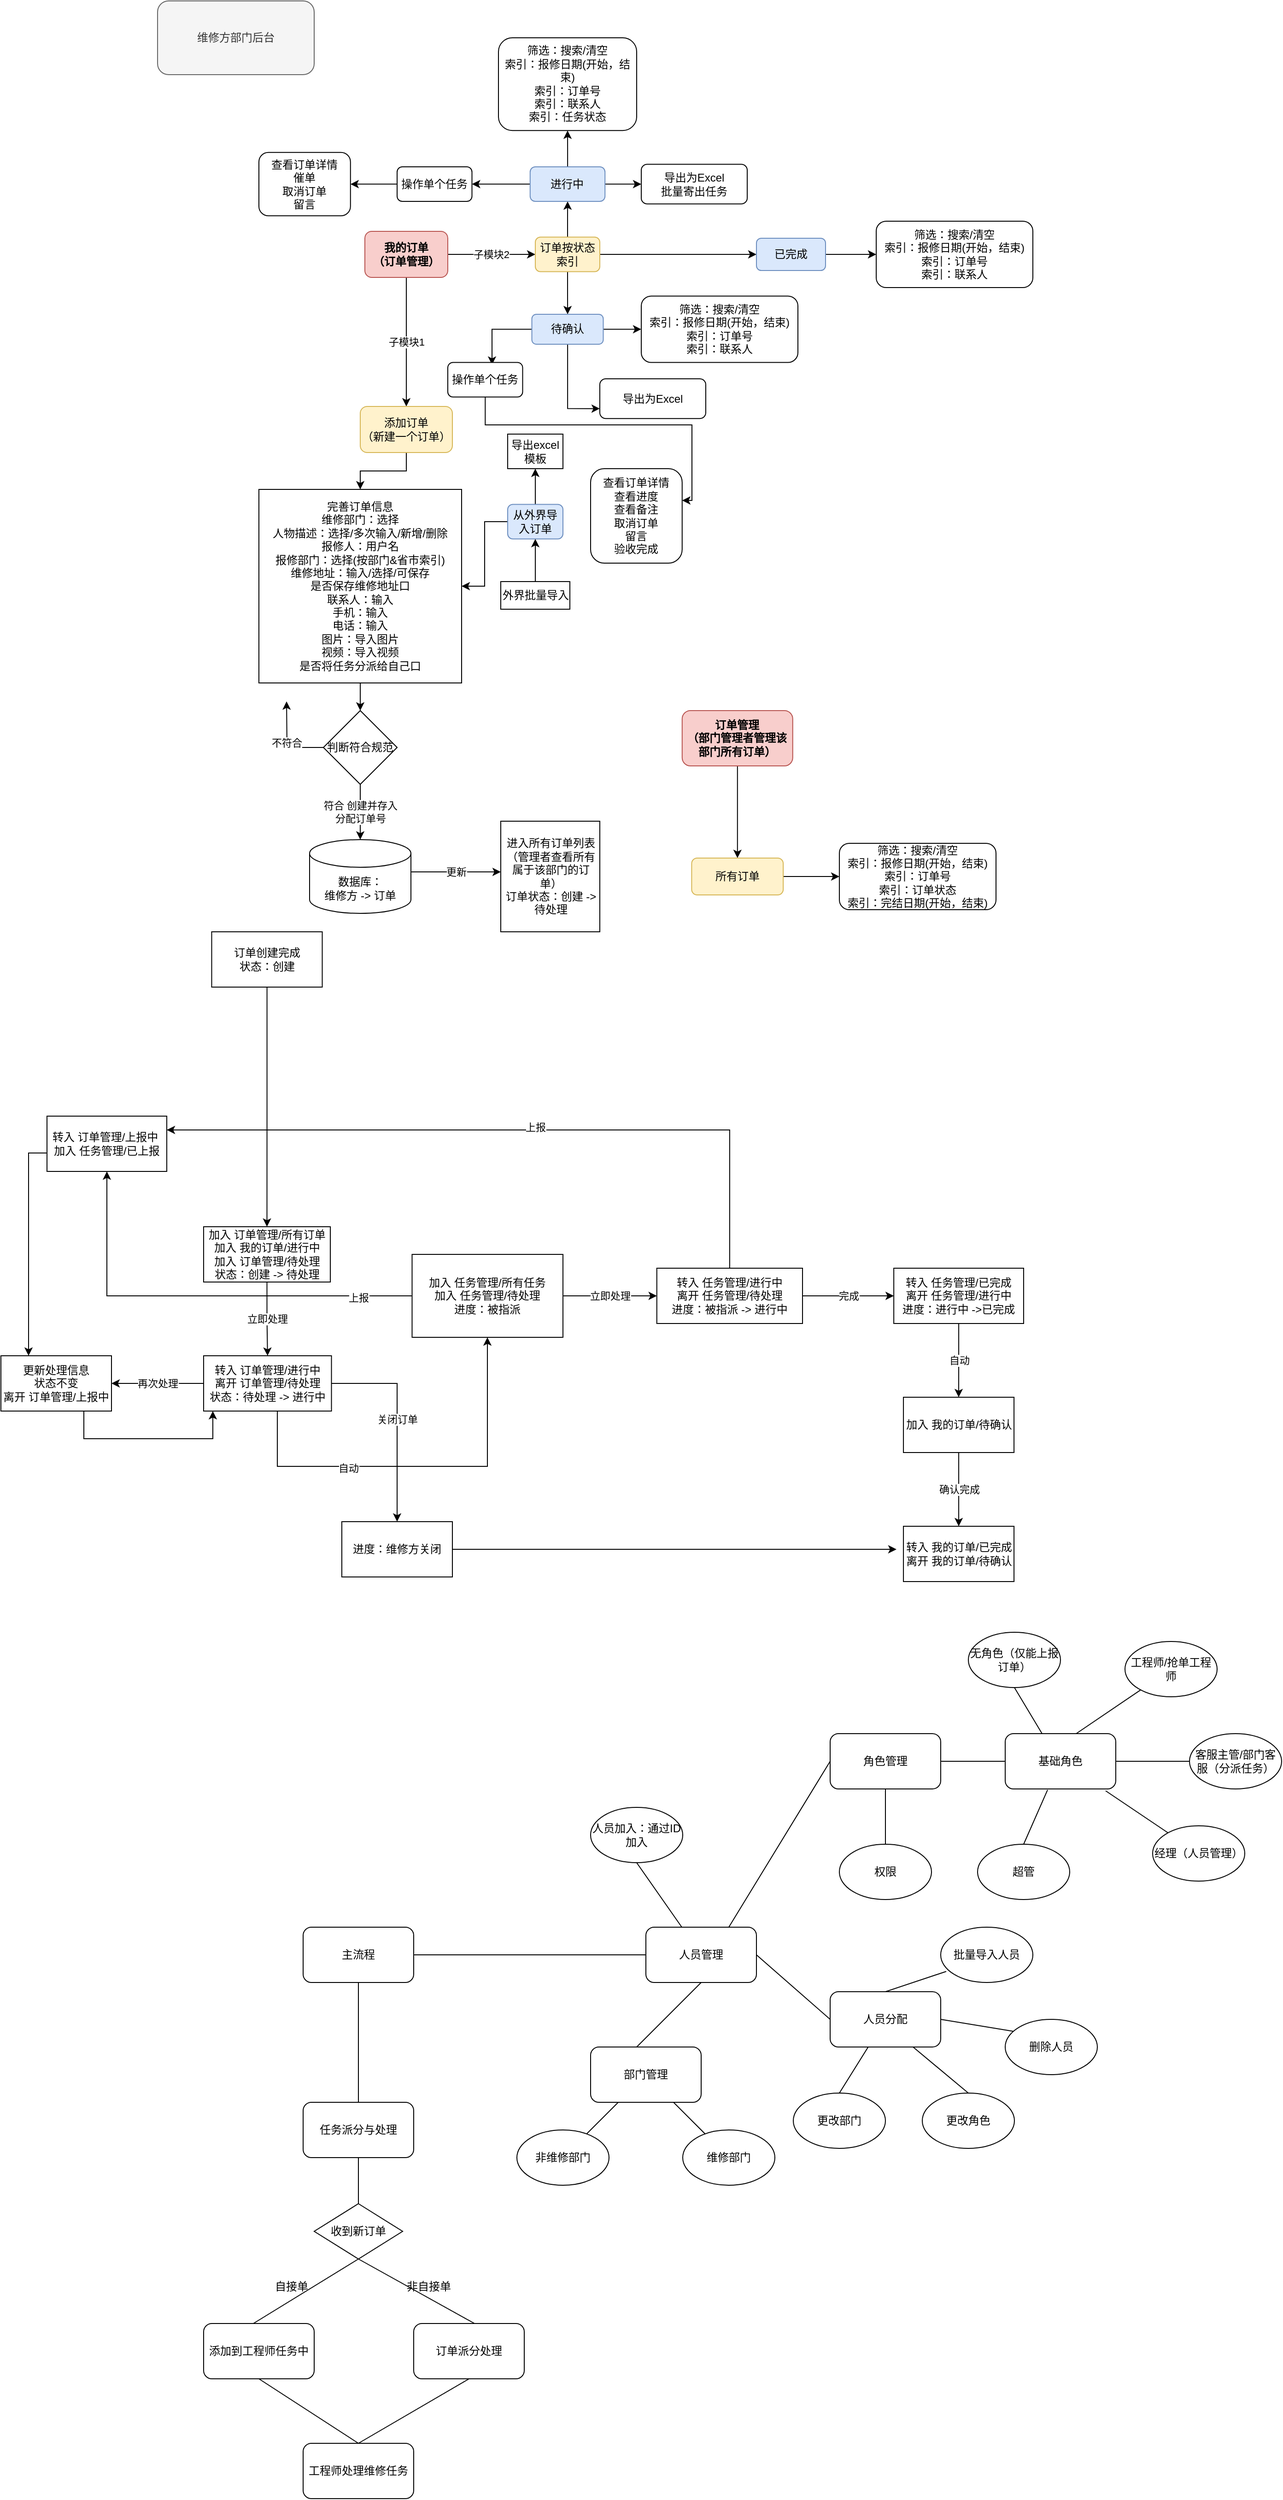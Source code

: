<mxfile version="16.6.6" type="github">
  <diagram id="54ObcX62j0Vojws78k3j" name="第 1 页">
    <mxGraphModel dx="1662" dy="5439" grid="1" gridSize="10" guides="1" tooltips="1" connect="1" arrows="1" fold="1" page="1" pageScale="1" pageWidth="3300" pageHeight="4681" math="0" shadow="0">
      <root>
        <mxCell id="0" />
        <mxCell id="1" parent="0" />
        <mxCell id="uYWSh7QsJIrCf8qAet62-1" value="子模块1" style="edgeStyle=orthogonalEdgeStyle;rounded=0;orthogonalLoop=1;jettySize=auto;html=1;" edge="1" parent="1" source="uYWSh7QsJIrCf8qAet62-3" target="uYWSh7QsJIrCf8qAet62-5">
          <mxGeometry relative="1" as="geometry" />
        </mxCell>
        <mxCell id="uYWSh7QsJIrCf8qAet62-2" value="子模块2" style="edgeStyle=orthogonalEdgeStyle;rounded=0;orthogonalLoop=1;jettySize=auto;html=1;" edge="1" parent="1" source="uYWSh7QsJIrCf8qAet62-3" target="uYWSh7QsJIrCf8qAet62-26">
          <mxGeometry relative="1" as="geometry" />
        </mxCell>
        <mxCell id="uYWSh7QsJIrCf8qAet62-3" value="&lt;b&gt;我的订单&lt;br&gt;（订单管理）&lt;/b&gt;" style="rounded=1;whiteSpace=wrap;html=1;fillColor=#f8cecc;strokeColor=#b85450;" vertex="1" parent="1">
          <mxGeometry x="925" y="80" width="90" height="50" as="geometry" />
        </mxCell>
        <mxCell id="uYWSh7QsJIrCf8qAet62-4" value="" style="edgeStyle=orthogonalEdgeStyle;rounded=0;orthogonalLoop=1;jettySize=auto;html=1;" edge="1" parent="1" source="uYWSh7QsJIrCf8qAet62-5" target="uYWSh7QsJIrCf8qAet62-7">
          <mxGeometry relative="1" as="geometry" />
        </mxCell>
        <mxCell id="uYWSh7QsJIrCf8qAet62-5" value="添加订单&lt;br&gt;（新建一个订单）" style="rounded=1;whiteSpace=wrap;html=1;fillColor=#fff2cc;strokeColor=#d6b656;" vertex="1" parent="1">
          <mxGeometry x="920" y="270" width="100" height="50" as="geometry" />
        </mxCell>
        <mxCell id="uYWSh7QsJIrCf8qAet62-6" value="" style="edgeStyle=orthogonalEdgeStyle;rounded=0;orthogonalLoop=1;jettySize=auto;html=1;" edge="1" parent="1" source="uYWSh7QsJIrCf8qAet62-7" target="uYWSh7QsJIrCf8qAet62-18">
          <mxGeometry relative="1" as="geometry" />
        </mxCell>
        <mxCell id="uYWSh7QsJIrCf8qAet62-7" value="完善订单信息&lt;br&gt;维修部门：选择&lt;br&gt;人物描述：选择/多次输入/新增/删除&lt;br&gt;报修人：用户名&lt;br&gt;报修部门：选择(按部门&amp;amp;省市索引)&lt;br&gt;维修地址：输入/选择/可保存&lt;br&gt;是否保存维修地址口&lt;br&gt;联系人：输入&lt;br&gt;手机：输入&lt;br&gt;电话：输入&lt;br&gt;图片：导入图片&lt;br&gt;视频：导入视频&lt;br&gt;是否将任务分派给自己口&lt;br&gt;" style="whiteSpace=wrap;html=1;rounded=0;" vertex="1" parent="1">
          <mxGeometry x="810" y="360" width="220" height="210" as="geometry" />
        </mxCell>
        <mxCell id="uYWSh7QsJIrCf8qAet62-8" style="edgeStyle=orthogonalEdgeStyle;rounded=0;orthogonalLoop=1;jettySize=auto;html=1;exitX=0;exitY=0.5;exitDx=0;exitDy=0;entryX=1;entryY=0.5;entryDx=0;entryDy=0;" edge="1" parent="1" source="uYWSh7QsJIrCf8qAet62-10" target="uYWSh7QsJIrCf8qAet62-7">
          <mxGeometry relative="1" as="geometry">
            <mxPoint x="1060" y="383" as="targetPoint" />
          </mxGeometry>
        </mxCell>
        <mxCell id="uYWSh7QsJIrCf8qAet62-9" value="" style="edgeStyle=orthogonalEdgeStyle;rounded=0;orthogonalLoop=1;jettySize=auto;html=1;" edge="1" parent="1" source="uYWSh7QsJIrCf8qAet62-10" target="uYWSh7QsJIrCf8qAet62-11">
          <mxGeometry relative="1" as="geometry" />
        </mxCell>
        <mxCell id="uYWSh7QsJIrCf8qAet62-10" value="从外界导入订单" style="rounded=1;whiteSpace=wrap;html=1;fillColor=#dae8fc;strokeColor=#6c8ebf;" vertex="1" parent="1">
          <mxGeometry x="1080" y="376.25" width="60" height="37.5" as="geometry" />
        </mxCell>
        <mxCell id="uYWSh7QsJIrCf8qAet62-11" value="导出excel模板" style="whiteSpace=wrap;html=1;rounded=0;" vertex="1" parent="1">
          <mxGeometry x="1080" y="300" width="60" height="37.5" as="geometry" />
        </mxCell>
        <mxCell id="uYWSh7QsJIrCf8qAet62-12" style="edgeStyle=orthogonalEdgeStyle;rounded=0;orthogonalLoop=1;jettySize=auto;html=1;entryX=0.5;entryY=1;entryDx=0;entryDy=0;" edge="1" parent="1" source="uYWSh7QsJIrCf8qAet62-13" target="uYWSh7QsJIrCf8qAet62-10">
          <mxGeometry relative="1" as="geometry" />
        </mxCell>
        <mxCell id="uYWSh7QsJIrCf8qAet62-13" value="外界批量导入" style="rounded=0;whiteSpace=wrap;html=1;" vertex="1" parent="1">
          <mxGeometry x="1072.5" y="460" width="75" height="30" as="geometry" />
        </mxCell>
        <mxCell id="uYWSh7QsJIrCf8qAet62-14" value="更新" style="edgeStyle=orthogonalEdgeStyle;rounded=0;orthogonalLoop=1;jettySize=auto;html=1;" edge="1" parent="1" source="uYWSh7QsJIrCf8qAet62-15" target="uYWSh7QsJIrCf8qAet62-20">
          <mxGeometry relative="1" as="geometry">
            <Array as="points">
              <mxPoint x="1000" y="775" />
              <mxPoint x="1000" y="775" />
            </Array>
          </mxGeometry>
        </mxCell>
        <mxCell id="uYWSh7QsJIrCf8qAet62-15" value="数据库：&lt;br&gt;维修方 -&amp;gt; 订单&lt;br&gt;" style="shape=cylinder3;whiteSpace=wrap;html=1;boundedLbl=1;backgroundOutline=1;size=15;rounded=0;" vertex="1" parent="1">
          <mxGeometry x="865" y="740" width="110" height="80" as="geometry" />
        </mxCell>
        <mxCell id="uYWSh7QsJIrCf8qAet62-16" value="不符合" style="edgeStyle=orthogonalEdgeStyle;rounded=0;orthogonalLoop=1;jettySize=auto;html=1;" edge="1" parent="1" source="uYWSh7QsJIrCf8qAet62-18">
          <mxGeometry relative="1" as="geometry">
            <mxPoint x="840" y="590" as="targetPoint" />
          </mxGeometry>
        </mxCell>
        <mxCell id="uYWSh7QsJIrCf8qAet62-17" value="符合 创建并存入&lt;br&gt;分配订单号" style="edgeStyle=orthogonalEdgeStyle;rounded=0;orthogonalLoop=1;jettySize=auto;html=1;" edge="1" parent="1" source="uYWSh7QsJIrCf8qAet62-18" target="uYWSh7QsJIrCf8qAet62-15">
          <mxGeometry relative="1" as="geometry" />
        </mxCell>
        <mxCell id="uYWSh7QsJIrCf8qAet62-18" value="判断符合规范" style="rhombus;whiteSpace=wrap;html=1;rounded=0;" vertex="1" parent="1">
          <mxGeometry x="880" y="600" width="80" height="80" as="geometry" />
        </mxCell>
        <mxCell id="uYWSh7QsJIrCf8qAet62-19" value="维修方部门后台" style="rounded=1;whiteSpace=wrap;html=1;fillColor=#f5f5f5;fontColor=#333333;strokeColor=#666666;" vertex="1" parent="1">
          <mxGeometry x="700" y="-170" width="170" height="80" as="geometry" />
        </mxCell>
        <mxCell id="uYWSh7QsJIrCf8qAet62-20" value="进入所有订单列表&lt;br&gt;（管理者查看所有属于该部门的订单）&lt;br&gt;订单状态：创建 -&amp;gt; 待处理" style="rounded=0;whiteSpace=wrap;html=1;" vertex="1" parent="1">
          <mxGeometry x="1072.5" y="720" width="107.5" height="120" as="geometry" />
        </mxCell>
        <mxCell id="uYWSh7QsJIrCf8qAet62-21" value="" style="edgeStyle=orthogonalEdgeStyle;rounded=0;orthogonalLoop=1;jettySize=auto;html=1;" edge="1" parent="1" source="uYWSh7QsJIrCf8qAet62-22" target="uYWSh7QsJIrCf8qAet62-50">
          <mxGeometry relative="1" as="geometry" />
        </mxCell>
        <mxCell id="uYWSh7QsJIrCf8qAet62-22" value="&lt;b&gt;订单管理&lt;br&gt;（部门管理者管理该部门所有订单）&lt;/b&gt;" style="rounded=1;whiteSpace=wrap;html=1;fillColor=#f8cecc;strokeColor=#b85450;" vertex="1" parent="1">
          <mxGeometry x="1269.38" y="600" width="120" height="60" as="geometry" />
        </mxCell>
        <mxCell id="uYWSh7QsJIrCf8qAet62-23" value="" style="edgeStyle=orthogonalEdgeStyle;rounded=0;orthogonalLoop=1;jettySize=auto;html=1;" edge="1" parent="1" source="uYWSh7QsJIrCf8qAet62-26" target="uYWSh7QsJIrCf8qAet62-28">
          <mxGeometry relative="1" as="geometry" />
        </mxCell>
        <mxCell id="uYWSh7QsJIrCf8qAet62-24" value="" style="edgeStyle=orthogonalEdgeStyle;rounded=0;orthogonalLoop=1;jettySize=auto;html=1;" edge="1" parent="1" source="uYWSh7QsJIrCf8qAet62-26" target="uYWSh7QsJIrCf8qAet62-32">
          <mxGeometry relative="1" as="geometry" />
        </mxCell>
        <mxCell id="uYWSh7QsJIrCf8qAet62-25" value="" style="edgeStyle=orthogonalEdgeStyle;rounded=0;orthogonalLoop=1;jettySize=auto;html=1;" edge="1" parent="1" source="uYWSh7QsJIrCf8qAet62-26" target="uYWSh7QsJIrCf8qAet62-36">
          <mxGeometry relative="1" as="geometry" />
        </mxCell>
        <mxCell id="uYWSh7QsJIrCf8qAet62-26" value="订单按状态&lt;br&gt;索引" style="whiteSpace=wrap;html=1;rounded=1;fillColor=#fff2cc;strokeColor=#d6b656;" vertex="1" parent="1">
          <mxGeometry x="1110" y="86.25" width="70" height="37.5" as="geometry" />
        </mxCell>
        <mxCell id="uYWSh7QsJIrCf8qAet62-27" value="" style="edgeStyle=orthogonalEdgeStyle;rounded=0;orthogonalLoop=1;jettySize=auto;html=1;" edge="1" parent="1" source="uYWSh7QsJIrCf8qAet62-28" target="uYWSh7QsJIrCf8qAet62-47">
          <mxGeometry relative="1" as="geometry" />
        </mxCell>
        <mxCell id="uYWSh7QsJIrCf8qAet62-28" value="已完成" style="whiteSpace=wrap;html=1;rounded=1;fillColor=#dae8fc;strokeColor=#6c8ebf;" vertex="1" parent="1">
          <mxGeometry x="1350" y="87.5" width="75" height="35" as="geometry" />
        </mxCell>
        <mxCell id="uYWSh7QsJIrCf8qAet62-29" value="" style="edgeStyle=orthogonalEdgeStyle;rounded=0;orthogonalLoop=1;jettySize=auto;html=1;" edge="1" parent="1" source="uYWSh7QsJIrCf8qAet62-32">
          <mxGeometry relative="1" as="geometry">
            <mxPoint x="1225" y="186.2" as="targetPoint" />
          </mxGeometry>
        </mxCell>
        <mxCell id="uYWSh7QsJIrCf8qAet62-30" style="edgeStyle=orthogonalEdgeStyle;rounded=0;orthogonalLoop=1;jettySize=auto;html=1;entryX=0;entryY=0.75;entryDx=0;entryDy=0;" edge="1" parent="1" source="uYWSh7QsJIrCf8qAet62-32" target="uYWSh7QsJIrCf8qAet62-43">
          <mxGeometry relative="1" as="geometry" />
        </mxCell>
        <mxCell id="uYWSh7QsJIrCf8qAet62-31" style="edgeStyle=orthogonalEdgeStyle;rounded=0;orthogonalLoop=1;jettySize=auto;html=1;entryX=0.591;entryY=0.067;entryDx=0;entryDy=0;entryPerimeter=0;" edge="1" parent="1" source="uYWSh7QsJIrCf8qAet62-32" target="uYWSh7QsJIrCf8qAet62-45">
          <mxGeometry relative="1" as="geometry" />
        </mxCell>
        <mxCell id="uYWSh7QsJIrCf8qAet62-32" value="待确认" style="whiteSpace=wrap;html=1;rounded=1;fillColor=#dae8fc;strokeColor=#6c8ebf;" vertex="1" parent="1">
          <mxGeometry x="1106.25" y="170" width="77.5" height="32.5" as="geometry" />
        </mxCell>
        <mxCell id="uYWSh7QsJIrCf8qAet62-33" value="" style="edgeStyle=orthogonalEdgeStyle;rounded=0;orthogonalLoop=1;jettySize=auto;html=1;" edge="1" parent="1" source="uYWSh7QsJIrCf8qAet62-36" target="uYWSh7QsJIrCf8qAet62-37">
          <mxGeometry relative="1" as="geometry" />
        </mxCell>
        <mxCell id="uYWSh7QsJIrCf8qAet62-34" value="" style="edgeStyle=orthogonalEdgeStyle;rounded=0;orthogonalLoop=1;jettySize=auto;html=1;" edge="1" parent="1" source="uYWSh7QsJIrCf8qAet62-36" target="uYWSh7QsJIrCf8qAet62-38">
          <mxGeometry relative="1" as="geometry" />
        </mxCell>
        <mxCell id="uYWSh7QsJIrCf8qAet62-35" value="" style="edgeStyle=orthogonalEdgeStyle;rounded=0;orthogonalLoop=1;jettySize=auto;html=1;" edge="1" parent="1" source="uYWSh7QsJIrCf8qAet62-36" target="uYWSh7QsJIrCf8qAet62-40">
          <mxGeometry relative="1" as="geometry" />
        </mxCell>
        <mxCell id="uYWSh7QsJIrCf8qAet62-36" value="进行中" style="whiteSpace=wrap;html=1;rounded=1;fillColor=#dae8fc;strokeColor=#6c8ebf;" vertex="1" parent="1">
          <mxGeometry x="1104.38" y="10" width="81.25" height="37.5" as="geometry" />
        </mxCell>
        <mxCell id="uYWSh7QsJIrCf8qAet62-37" value="筛选：搜索/清空&lt;br&gt;索引：报修日期(开始，结束)&lt;br&gt;索引：订单号&lt;br&gt;索引：联系人&lt;br&gt;索引：任务状态" style="whiteSpace=wrap;html=1;rounded=1;" vertex="1" parent="1">
          <mxGeometry x="1070" y="-130" width="150.01" height="100.63" as="geometry" />
        </mxCell>
        <mxCell id="uYWSh7QsJIrCf8qAet62-38" value="导出为Excel&lt;br&gt;批量寄出任务" style="whiteSpace=wrap;html=1;rounded=1;" vertex="1" parent="1">
          <mxGeometry x="1225" y="7.19" width="115" height="43.12" as="geometry" />
        </mxCell>
        <mxCell id="uYWSh7QsJIrCf8qAet62-39" value="" style="edgeStyle=orthogonalEdgeStyle;rounded=0;orthogonalLoop=1;jettySize=auto;html=1;" edge="1" parent="1" source="uYWSh7QsJIrCf8qAet62-40" target="uYWSh7QsJIrCf8qAet62-41">
          <mxGeometry relative="1" as="geometry" />
        </mxCell>
        <mxCell id="uYWSh7QsJIrCf8qAet62-40" value="操作单个任务" style="whiteSpace=wrap;html=1;rounded=1;" vertex="1" parent="1">
          <mxGeometry x="960" y="10" width="81.25" height="37.5" as="geometry" />
        </mxCell>
        <mxCell id="uYWSh7QsJIrCf8qAet62-41" value="查看订单详情&lt;br&gt;催单&lt;br&gt;取消订单&lt;br&gt;留言" style="whiteSpace=wrap;html=1;rounded=1;" vertex="1" parent="1">
          <mxGeometry x="810" y="-5.62" width="99.38" height="68.75" as="geometry" />
        </mxCell>
        <mxCell id="uYWSh7QsJIrCf8qAet62-42" value="筛选：搜索/清空&lt;br&gt;索引：报修日期(开始，结束)&lt;br&gt;索引：订单号&lt;br&gt;索引：联系人" style="whiteSpace=wrap;html=1;rounded=1;" vertex="1" parent="1">
          <mxGeometry x="1225" y="150.24" width="170.01" height="72.03" as="geometry" />
        </mxCell>
        <mxCell id="uYWSh7QsJIrCf8qAet62-43" value="导出为Excel&lt;br&gt;" style="whiteSpace=wrap;html=1;rounded=1;" vertex="1" parent="1">
          <mxGeometry x="1180" y="240" width="115" height="43.12" as="geometry" />
        </mxCell>
        <mxCell id="uYWSh7QsJIrCf8qAet62-44" value="" style="edgeStyle=orthogonalEdgeStyle;rounded=0;orthogonalLoop=1;jettySize=auto;html=1;" edge="1" parent="1" source="uYWSh7QsJIrCf8qAet62-45" target="uYWSh7QsJIrCf8qAet62-46">
          <mxGeometry relative="1" as="geometry">
            <Array as="points">
              <mxPoint x="1056" y="290" />
              <mxPoint x="1280" y="290" />
              <mxPoint x="1280" y="372" />
            </Array>
          </mxGeometry>
        </mxCell>
        <mxCell id="uYWSh7QsJIrCf8qAet62-45" value="操作单个任务" style="whiteSpace=wrap;html=1;rounded=1;" vertex="1" parent="1">
          <mxGeometry x="1015" y="222.27" width="81.25" height="37.5" as="geometry" />
        </mxCell>
        <mxCell id="uYWSh7QsJIrCf8qAet62-46" value="查看订单详情&lt;br&gt;查看进度&lt;br&gt;查看备注&lt;br&gt;取消订单&lt;br&gt;留言&lt;br&gt;验收完成" style="whiteSpace=wrap;html=1;rounded=1;" vertex="1" parent="1">
          <mxGeometry x="1170" y="337.5" width="99.38" height="102.5" as="geometry" />
        </mxCell>
        <mxCell id="uYWSh7QsJIrCf8qAet62-47" value="筛选：搜索/清空&lt;br&gt;索引：报修日期(开始，结束)&lt;br&gt;索引：订单号&lt;br&gt;索引：联系人" style="whiteSpace=wrap;html=1;rounded=1;" vertex="1" parent="1">
          <mxGeometry x="1480" y="68.98" width="170.01" height="72.03" as="geometry" />
        </mxCell>
        <mxCell id="uYWSh7QsJIrCf8qAet62-48" value="筛选：搜索/清空&lt;br&gt;索引：报修日期(开始，结束)&lt;br&gt;索引：订单号&lt;br&gt;索引：订单状态&lt;br&gt;索引：完结日期(开始，结束)" style="whiteSpace=wrap;html=1;rounded=1;" vertex="1" parent="1">
          <mxGeometry x="1440" y="743.99" width="170.01" height="72.03" as="geometry" />
        </mxCell>
        <mxCell id="uYWSh7QsJIrCf8qAet62-49" value="" style="edgeStyle=orthogonalEdgeStyle;rounded=0;orthogonalLoop=1;jettySize=auto;html=1;" edge="1" parent="1" source="uYWSh7QsJIrCf8qAet62-50" target="uYWSh7QsJIrCf8qAet62-48">
          <mxGeometry relative="1" as="geometry" />
        </mxCell>
        <mxCell id="uYWSh7QsJIrCf8qAet62-50" value="所有订单" style="whiteSpace=wrap;html=1;fillColor=#fff2cc;strokeColor=#d6b656;rounded=1;" vertex="1" parent="1">
          <mxGeometry x="1279.69" y="760" width="99.38" height="40" as="geometry" />
        </mxCell>
        <mxCell id="uYWSh7QsJIrCf8qAet62-51" value="" style="edgeStyle=orthogonalEdgeStyle;rounded=0;orthogonalLoop=1;jettySize=auto;html=1;" edge="1" parent="1" source="uYWSh7QsJIrCf8qAet62-52" target="uYWSh7QsJIrCf8qAet62-54">
          <mxGeometry relative="1" as="geometry" />
        </mxCell>
        <mxCell id="uYWSh7QsJIrCf8qAet62-52" value="订单创建完成&lt;br&gt;状态：创建" style="rounded=0;whiteSpace=wrap;html=1;" vertex="1" parent="1">
          <mxGeometry x="758.75" y="840" width="120" height="60" as="geometry" />
        </mxCell>
        <mxCell id="uYWSh7QsJIrCf8qAet62-53" value="立即处理" style="edgeStyle=orthogonalEdgeStyle;rounded=0;orthogonalLoop=1;jettySize=auto;html=1;" edge="1" parent="1" source="uYWSh7QsJIrCf8qAet62-54" target="uYWSh7QsJIrCf8qAet62-59">
          <mxGeometry relative="1" as="geometry" />
        </mxCell>
        <mxCell id="uYWSh7QsJIrCf8qAet62-54" value="加入 订单管理/所有订单&lt;br&gt;加入 我的订单/进行中&lt;br&gt;加入 订单管理/待处理&lt;br&gt;状态：创建 -&amp;gt; 待处理" style="whiteSpace=wrap;html=1;rounded=0;" vertex="1" parent="1">
          <mxGeometry x="750" y="1160" width="137.5" height="60" as="geometry" />
        </mxCell>
        <mxCell id="uYWSh7QsJIrCf8qAet62-55" value="再次处理" style="edgeStyle=orthogonalEdgeStyle;rounded=0;orthogonalLoop=1;jettySize=auto;html=1;" edge="1" parent="1" source="uYWSh7QsJIrCf8qAet62-59" target="uYWSh7QsJIrCf8qAet62-61">
          <mxGeometry relative="1" as="geometry" />
        </mxCell>
        <mxCell id="uYWSh7QsJIrCf8qAet62-56" value="关闭订单" style="edgeStyle=orthogonalEdgeStyle;rounded=0;orthogonalLoop=1;jettySize=auto;html=1;" edge="1" parent="1" source="uYWSh7QsJIrCf8qAet62-59" target="uYWSh7QsJIrCf8qAet62-63">
          <mxGeometry relative="1" as="geometry">
            <Array as="points">
              <mxPoint x="950" y="1330" />
              <mxPoint x="950" y="1330" />
            </Array>
          </mxGeometry>
        </mxCell>
        <mxCell id="uYWSh7QsJIrCf8qAet62-57" value="" style="edgeStyle=orthogonalEdgeStyle;rounded=0;orthogonalLoop=1;jettySize=auto;html=1;exitX=0.562;exitY=0.983;exitDx=0;exitDy=0;exitPerimeter=0;" edge="1" parent="1" source="uYWSh7QsJIrCf8qAet62-59" target="uYWSh7QsJIrCf8qAet62-67">
          <mxGeometry relative="1" as="geometry">
            <mxPoint x="830" y="1370" as="sourcePoint" />
            <Array as="points">
              <mxPoint x="830" y="1359" />
              <mxPoint x="830" y="1420" />
              <mxPoint x="1058" y="1420" />
            </Array>
          </mxGeometry>
        </mxCell>
        <mxCell id="uYWSh7QsJIrCf8qAet62-58" value="自动" style="edgeLabel;html=1;align=center;verticalAlign=middle;resizable=0;points=[];" vertex="1" connectable="0" parent="uYWSh7QsJIrCf8qAet62-57">
          <mxGeometry x="-0.35" y="-2" relative="1" as="geometry">
            <mxPoint as="offset" />
          </mxGeometry>
        </mxCell>
        <mxCell id="uYWSh7QsJIrCf8qAet62-59" value="转入 订单管理/进行中&lt;br&gt;离开 订单管理/待处理&lt;br&gt;状态：待处理 -&amp;gt; 进行中" style="whiteSpace=wrap;html=1;rounded=0;" vertex="1" parent="1">
          <mxGeometry x="750" y="1300" width="138.75" height="60" as="geometry" />
        </mxCell>
        <mxCell id="uYWSh7QsJIrCf8qAet62-60" style="edgeStyle=orthogonalEdgeStyle;rounded=0;orthogonalLoop=1;jettySize=auto;html=1;entryX=0.072;entryY=1;entryDx=0;entryDy=0;entryPerimeter=0;" edge="1" parent="1" source="uYWSh7QsJIrCf8qAet62-61" target="uYWSh7QsJIrCf8qAet62-59">
          <mxGeometry relative="1" as="geometry">
            <mxPoint x="760" y="1430" as="targetPoint" />
            <Array as="points">
              <mxPoint x="620" y="1390" />
              <mxPoint x="760" y="1390" />
            </Array>
          </mxGeometry>
        </mxCell>
        <mxCell id="uYWSh7QsJIrCf8qAet62-61" value="更新处理信息&lt;br&gt;状态不变&lt;br&gt;离开 订单管理/上报中" style="rounded=0;whiteSpace=wrap;html=1;" vertex="1" parent="1">
          <mxGeometry x="530" y="1300" width="120" height="60" as="geometry" />
        </mxCell>
        <mxCell id="uYWSh7QsJIrCf8qAet62-62" style="edgeStyle=orthogonalEdgeStyle;rounded=0;orthogonalLoop=1;jettySize=auto;html=1;entryX=-0.063;entryY=0.417;entryDx=0;entryDy=0;entryPerimeter=0;" edge="1" parent="1" source="uYWSh7QsJIrCf8qAet62-63" target="uYWSh7QsJIrCf8qAet62-78">
          <mxGeometry relative="1" as="geometry">
            <mxPoint x="1480" y="1510" as="targetPoint" />
          </mxGeometry>
        </mxCell>
        <mxCell id="uYWSh7QsJIrCf8qAet62-63" value="进度：维修方关闭" style="whiteSpace=wrap;html=1;rounded=0;" vertex="1" parent="1">
          <mxGeometry x="899.995" y="1480" width="120" height="60" as="geometry" />
        </mxCell>
        <mxCell id="uYWSh7QsJIrCf8qAet62-64" value="立即处理" style="edgeStyle=orthogonalEdgeStyle;rounded=0;orthogonalLoop=1;jettySize=auto;html=1;" edge="1" parent="1" source="uYWSh7QsJIrCf8qAet62-67" target="uYWSh7QsJIrCf8qAet62-71">
          <mxGeometry relative="1" as="geometry" />
        </mxCell>
        <mxCell id="uYWSh7QsJIrCf8qAet62-65" value="" style="edgeStyle=orthogonalEdgeStyle;rounded=0;orthogonalLoop=1;jettySize=auto;html=1;" edge="1" parent="1" source="uYWSh7QsJIrCf8qAet62-67" target="uYWSh7QsJIrCf8qAet62-75">
          <mxGeometry relative="1" as="geometry" />
        </mxCell>
        <mxCell id="uYWSh7QsJIrCf8qAet62-66" value="上报" style="edgeLabel;html=1;align=center;verticalAlign=middle;resizable=0;points=[];" vertex="1" connectable="0" parent="uYWSh7QsJIrCf8qAet62-65">
          <mxGeometry x="-0.747" y="2" relative="1" as="geometry">
            <mxPoint as="offset" />
          </mxGeometry>
        </mxCell>
        <mxCell id="uYWSh7QsJIrCf8qAet62-67" value="加入 任务管理/所有任务&lt;br&gt;加入 任务管理/待处理&lt;br&gt;进度：被指派" style="whiteSpace=wrap;html=1;rounded=0;" vertex="1" parent="1">
          <mxGeometry x="976.25" y="1190" width="163.75" height="90" as="geometry" />
        </mxCell>
        <mxCell id="uYWSh7QsJIrCf8qAet62-68" value="完成" style="edgeStyle=orthogonalEdgeStyle;rounded=0;orthogonalLoop=1;jettySize=auto;html=1;" edge="1" parent="1" source="uYWSh7QsJIrCf8qAet62-71" target="uYWSh7QsJIrCf8qAet62-73">
          <mxGeometry relative="1" as="geometry" />
        </mxCell>
        <mxCell id="uYWSh7QsJIrCf8qAet62-69" style="edgeStyle=orthogonalEdgeStyle;rounded=0;orthogonalLoop=1;jettySize=auto;html=1;entryX=1;entryY=0.25;entryDx=0;entryDy=0;" edge="1" parent="1" source="uYWSh7QsJIrCf8qAet62-71" target="uYWSh7QsJIrCf8qAet62-75">
          <mxGeometry relative="1" as="geometry">
            <mxPoint x="1320.945" y="900" as="targetPoint" />
            <Array as="points">
              <mxPoint x="1321" y="1055" />
            </Array>
          </mxGeometry>
        </mxCell>
        <mxCell id="uYWSh7QsJIrCf8qAet62-70" value="上报" style="edgeLabel;html=1;align=center;verticalAlign=middle;resizable=0;points=[];" vertex="1" connectable="0" parent="uYWSh7QsJIrCf8qAet62-69">
          <mxGeometry x="-0.051" y="-3" relative="1" as="geometry">
            <mxPoint as="offset" />
          </mxGeometry>
        </mxCell>
        <mxCell id="uYWSh7QsJIrCf8qAet62-71" value="转入 任务管理/进行中&lt;br&gt;离开 任务管理/待处理&lt;br&gt;进度：被指派 -&amp;gt; 进行中" style="whiteSpace=wrap;html=1;rounded=0;" vertex="1" parent="1">
          <mxGeometry x="1241.88" y="1205" width="158.13" height="60" as="geometry" />
        </mxCell>
        <mxCell id="uYWSh7QsJIrCf8qAet62-72" value="自动" style="edgeStyle=orthogonalEdgeStyle;rounded=0;orthogonalLoop=1;jettySize=auto;html=1;" edge="1" parent="1" source="uYWSh7QsJIrCf8qAet62-73" target="uYWSh7QsJIrCf8qAet62-77">
          <mxGeometry relative="1" as="geometry" />
        </mxCell>
        <mxCell id="uYWSh7QsJIrCf8qAet62-73" value="转入 任务管理/已完成&lt;br&gt;离开 任务管理/进行中&lt;br&gt;进度：进行中 -&amp;gt;已完成" style="whiteSpace=wrap;html=1;rounded=0;" vertex="1" parent="1">
          <mxGeometry x="1499.08" y="1205" width="140.92" height="60" as="geometry" />
        </mxCell>
        <mxCell id="uYWSh7QsJIrCf8qAet62-74" style="edgeStyle=orthogonalEdgeStyle;rounded=0;orthogonalLoop=1;jettySize=auto;html=1;entryX=0.25;entryY=0;entryDx=0;entryDy=0;" edge="1" parent="1" source="uYWSh7QsJIrCf8qAet62-75" target="uYWSh7QsJIrCf8qAet62-61">
          <mxGeometry relative="1" as="geometry">
            <mxPoint x="560" y="1280" as="targetPoint" />
            <Array as="points">
              <mxPoint x="560" y="1080" />
            </Array>
          </mxGeometry>
        </mxCell>
        <mxCell id="uYWSh7QsJIrCf8qAet62-75" value="转入 订单管理/上报中&amp;nbsp;&lt;br&gt;加入 任务管理/已上报" style="whiteSpace=wrap;html=1;rounded=0;" vertex="1" parent="1">
          <mxGeometry x="580" y="1040" width="130.01" height="60" as="geometry" />
        </mxCell>
        <mxCell id="uYWSh7QsJIrCf8qAet62-76" value="确认完成" style="edgeStyle=orthogonalEdgeStyle;rounded=0;orthogonalLoop=1;jettySize=auto;html=1;" edge="1" parent="1" source="uYWSh7QsJIrCf8qAet62-77" target="uYWSh7QsJIrCf8qAet62-78">
          <mxGeometry relative="1" as="geometry" />
        </mxCell>
        <mxCell id="uYWSh7QsJIrCf8qAet62-77" value="加入 我的订单/待确认" style="whiteSpace=wrap;html=1;rounded=0;" vertex="1" parent="1">
          <mxGeometry x="1509.54" y="1345" width="120" height="60" as="geometry" />
        </mxCell>
        <mxCell id="uYWSh7QsJIrCf8qAet62-78" value="转入 我的订单/已完成&lt;br&gt;离开 我的订单/待确认" style="whiteSpace=wrap;html=1;rounded=0;" vertex="1" parent="1">
          <mxGeometry x="1509.54" y="1485" width="120" height="60" as="geometry" />
        </mxCell>
        <mxCell id="uYWSh7QsJIrCf8qAet62-79" value="任务派分与处理" style="rounded=1;whiteSpace=wrap;html=1;" vertex="1" parent="1">
          <mxGeometry x="858" y="2110" width="120" height="60" as="geometry" />
        </mxCell>
        <mxCell id="uYWSh7QsJIrCf8qAet62-80" value="" style="endArrow=none;html=1;rounded=0;entryX=0.5;entryY=1;entryDx=0;entryDy=0;" edge="1" parent="1" target="uYWSh7QsJIrCf8qAet62-79">
          <mxGeometry width="50" height="50" relative="1" as="geometry">
            <mxPoint x="918" y="2230" as="sourcePoint" />
            <mxPoint x="943" y="2180" as="targetPoint" />
          </mxGeometry>
        </mxCell>
        <mxCell id="uYWSh7QsJIrCf8qAet62-81" value="收到新订单" style="rhombus;whiteSpace=wrap;html=1;" vertex="1" parent="1">
          <mxGeometry x="870" y="2220" width="96" height="60" as="geometry" />
        </mxCell>
        <mxCell id="uYWSh7QsJIrCf8qAet62-82" value="" style="endArrow=none;html=1;rounded=0;" edge="1" parent="1">
          <mxGeometry width="50" height="50" relative="1" as="geometry">
            <mxPoint x="804.0" y="2350" as="sourcePoint" />
            <mxPoint x="918" y="2280" as="targetPoint" />
          </mxGeometry>
        </mxCell>
        <mxCell id="uYWSh7QsJIrCf8qAet62-83" value="自接单" style="text;html=1;resizable=0;autosize=1;align=center;verticalAlign=middle;points=[];fillColor=none;strokeColor=none;rounded=0;" vertex="1" parent="1">
          <mxGeometry x="820" y="2300" width="50" height="20" as="geometry" />
        </mxCell>
        <mxCell id="uYWSh7QsJIrCf8qAet62-84" value="" style="endArrow=none;html=1;rounded=0;" edge="1" parent="1">
          <mxGeometry width="50" height="50" relative="1" as="geometry">
            <mxPoint x="1044.0" y="2350" as="sourcePoint" />
            <mxPoint x="918" y="2280" as="targetPoint" />
          </mxGeometry>
        </mxCell>
        <mxCell id="uYWSh7QsJIrCf8qAet62-85" value="非自接单" style="text;html=1;resizable=0;autosize=1;align=center;verticalAlign=middle;points=[];fillColor=none;strokeColor=none;rounded=0;" vertex="1" parent="1">
          <mxGeometry x="964" y="2300" width="60" height="20" as="geometry" />
        </mxCell>
        <mxCell id="uYWSh7QsJIrCf8qAet62-86" value="订单派分处理" style="rounded=1;whiteSpace=wrap;html=1;" vertex="1" parent="1">
          <mxGeometry x="978" y="2350" width="120" height="60" as="geometry" />
        </mxCell>
        <mxCell id="uYWSh7QsJIrCf8qAet62-87" value="添加到工程师任务中" style="rounded=1;whiteSpace=wrap;html=1;" vertex="1" parent="1">
          <mxGeometry x="750" y="2350" width="120" height="60" as="geometry" />
        </mxCell>
        <mxCell id="uYWSh7QsJIrCf8qAet62-88" value="" style="endArrow=none;html=1;rounded=0;entryX=0.5;entryY=1;entryDx=0;entryDy=0;exitX=0.5;exitY=0;exitDx=0;exitDy=0;" edge="1" parent="1" source="uYWSh7QsJIrCf8qAet62-90" target="uYWSh7QsJIrCf8qAet62-87">
          <mxGeometry width="50" height="50" relative="1" as="geometry">
            <mxPoint x="920" y="2510" as="sourcePoint" />
            <mxPoint x="858" y="2470" as="targetPoint" />
          </mxGeometry>
        </mxCell>
        <mxCell id="uYWSh7QsJIrCf8qAet62-89" value="" style="endArrow=none;html=1;rounded=0;entryX=0.5;entryY=1;entryDx=0;entryDy=0;exitX=0.5;exitY=0;exitDx=0;exitDy=0;" edge="1" parent="1" source="uYWSh7QsJIrCf8qAet62-90" target="uYWSh7QsJIrCf8qAet62-86">
          <mxGeometry width="50" height="50" relative="1" as="geometry">
            <mxPoint x="920" y="2510" as="sourcePoint" />
            <mxPoint x="1070" y="2370" as="targetPoint" />
          </mxGeometry>
        </mxCell>
        <mxCell id="uYWSh7QsJIrCf8qAet62-90" value="工程师处理维修任务" style="rounded=1;whiteSpace=wrap;html=1;" vertex="1" parent="1">
          <mxGeometry x="858" y="2480" width="120" height="60" as="geometry" />
        </mxCell>
        <mxCell id="uYWSh7QsJIrCf8qAet62-91" value="主流程" style="rounded=1;whiteSpace=wrap;html=1;" vertex="1" parent="1">
          <mxGeometry x="858" y="1920" width="120" height="60" as="geometry" />
        </mxCell>
        <mxCell id="uYWSh7QsJIrCf8qAet62-92" value="" style="endArrow=none;html=1;rounded=0;exitX=0.5;exitY=0;exitDx=0;exitDy=0;entryX=0.5;entryY=1;entryDx=0;entryDy=0;" edge="1" parent="1" source="uYWSh7QsJIrCf8qAet62-79" target="uYWSh7QsJIrCf8qAet62-91">
          <mxGeometry width="50" height="50" relative="1" as="geometry">
            <mxPoint x="1020" y="2010" as="sourcePoint" />
            <mxPoint x="1070" y="1960" as="targetPoint" />
          </mxGeometry>
        </mxCell>
        <mxCell id="uYWSh7QsJIrCf8qAet62-93" value="人员分配" style="rounded=1;whiteSpace=wrap;html=1;" vertex="1" parent="1">
          <mxGeometry x="1430" y="1990" width="120" height="60" as="geometry" />
        </mxCell>
        <mxCell id="uYWSh7QsJIrCf8qAet62-94" value="角色管理" style="rounded=1;whiteSpace=wrap;html=1;" vertex="1" parent="1">
          <mxGeometry x="1430" y="1710" width="120" height="60" as="geometry" />
        </mxCell>
        <mxCell id="uYWSh7QsJIrCf8qAet62-95" value="" style="endArrow=none;html=1;rounded=0;entryX=1;entryY=0.5;entryDx=0;entryDy=0;" edge="1" parent="1" target="uYWSh7QsJIrCf8qAet62-94">
          <mxGeometry width="50" height="50" relative="1" as="geometry">
            <mxPoint x="1620" y="1740" as="sourcePoint" />
            <mxPoint x="1560" y="1660" as="targetPoint" />
          </mxGeometry>
        </mxCell>
        <mxCell id="uYWSh7QsJIrCf8qAet62-96" value="" style="endArrow=none;html=1;rounded=0;entryX=0.5;entryY=1;entryDx=0;entryDy=0;" edge="1" parent="1" target="uYWSh7QsJIrCf8qAet62-94">
          <mxGeometry width="50" height="50" relative="1" as="geometry">
            <mxPoint x="1490" y="1830" as="sourcePoint" />
            <mxPoint x="1500" y="1780" as="targetPoint" />
          </mxGeometry>
        </mxCell>
        <mxCell id="uYWSh7QsJIrCf8qAet62-97" value="权限" style="ellipse;whiteSpace=wrap;html=1;" vertex="1" parent="1">
          <mxGeometry x="1440" y="1830" width="100" height="60" as="geometry" />
        </mxCell>
        <mxCell id="uYWSh7QsJIrCf8qAet62-98" value="基础角色" style="rounded=1;whiteSpace=wrap;html=1;" vertex="1" parent="1">
          <mxGeometry x="1620" y="1710" width="120" height="60" as="geometry" />
        </mxCell>
        <mxCell id="uYWSh7QsJIrCf8qAet62-99" value="" style="endArrow=none;html=1;rounded=0;" edge="1" parent="1">
          <mxGeometry width="50" height="50" relative="1" as="geometry">
            <mxPoint x="1630" y="1660" as="sourcePoint" />
            <mxPoint x="1660" y="1710" as="targetPoint" />
          </mxGeometry>
        </mxCell>
        <mxCell id="uYWSh7QsJIrCf8qAet62-100" value="无角色（仅能上报订单）" style="ellipse;whiteSpace=wrap;html=1;" vertex="1" parent="1">
          <mxGeometry x="1580" y="1600" width="100" height="60" as="geometry" />
        </mxCell>
        <mxCell id="uYWSh7QsJIrCf8qAet62-101" value="经理（人员管理）" style="ellipse;whiteSpace=wrap;html=1;" vertex="1" parent="1">
          <mxGeometry x="1780" y="1810" width="100" height="60" as="geometry" />
        </mxCell>
        <mxCell id="uYWSh7QsJIrCf8qAet62-102" value="客服主管/部门客服（分派任务）" style="ellipse;whiteSpace=wrap;html=1;" vertex="1" parent="1">
          <mxGeometry x="1820" y="1710" width="100" height="60" as="geometry" />
        </mxCell>
        <mxCell id="uYWSh7QsJIrCf8qAet62-103" value="工程师/抢单工程师" style="ellipse;whiteSpace=wrap;html=1;" vertex="1" parent="1">
          <mxGeometry x="1750" y="1610" width="100" height="60" as="geometry" />
        </mxCell>
        <mxCell id="uYWSh7QsJIrCf8qAet62-104" value="超管" style="ellipse;whiteSpace=wrap;html=1;" vertex="1" parent="1">
          <mxGeometry x="1590" y="1830" width="100" height="60" as="geometry" />
        </mxCell>
        <mxCell id="uYWSh7QsJIrCf8qAet62-105" value="" style="endArrow=none;html=1;rounded=0;entryX=0.383;entryY=1.017;entryDx=0;entryDy=0;entryPerimeter=0;exitX=0.5;exitY=0;exitDx=0;exitDy=0;" edge="1" parent="1" source="uYWSh7QsJIrCf8qAet62-104" target="uYWSh7QsJIrCf8qAet62-98">
          <mxGeometry width="50" height="50" relative="1" as="geometry">
            <mxPoint x="1500" y="1850" as="sourcePoint" />
            <mxPoint x="1550" y="1800" as="targetPoint" />
          </mxGeometry>
        </mxCell>
        <mxCell id="uYWSh7QsJIrCf8qAet62-106" value="" style="endArrow=none;html=1;rounded=0;exitX=0.642;exitY=0;exitDx=0;exitDy=0;exitPerimeter=0;" edge="1" parent="1" source="uYWSh7QsJIrCf8qAet62-98" target="uYWSh7QsJIrCf8qAet62-103">
          <mxGeometry width="50" height="50" relative="1" as="geometry">
            <mxPoint x="1500" y="1850" as="sourcePoint" />
            <mxPoint x="1550" y="1800" as="targetPoint" />
          </mxGeometry>
        </mxCell>
        <mxCell id="uYWSh7QsJIrCf8qAet62-107" value="" style="endArrow=none;html=1;rounded=0;entryX=0;entryY=0.5;entryDx=0;entryDy=0;exitX=1;exitY=0.5;exitDx=0;exitDy=0;" edge="1" parent="1" source="uYWSh7QsJIrCf8qAet62-98" target="uYWSh7QsJIrCf8qAet62-102">
          <mxGeometry width="50" height="50" relative="1" as="geometry">
            <mxPoint x="1500" y="1850" as="sourcePoint" />
            <mxPoint x="1550" y="1800" as="targetPoint" />
          </mxGeometry>
        </mxCell>
        <mxCell id="uYWSh7QsJIrCf8qAet62-108" value="" style="endArrow=none;html=1;rounded=0;exitX=0.908;exitY=1.033;exitDx=0;exitDy=0;exitPerimeter=0;" edge="1" parent="1" source="uYWSh7QsJIrCf8qAet62-98" target="uYWSh7QsJIrCf8qAet62-101">
          <mxGeometry width="50" height="50" relative="1" as="geometry">
            <mxPoint x="1500" y="1850" as="sourcePoint" />
            <mxPoint x="1550" y="1800" as="targetPoint" />
          </mxGeometry>
        </mxCell>
        <mxCell id="uYWSh7QsJIrCf8qAet62-109" value="" style="endArrow=none;html=1;rounded=0;exitX=1;exitY=0.5;exitDx=0;exitDy=0;" edge="1" parent="1" source="uYWSh7QsJIrCf8qAet62-91" target="uYWSh7QsJIrCf8qAet62-110">
          <mxGeometry width="50" height="50" relative="1" as="geometry">
            <mxPoint x="1030" y="1960" as="sourcePoint" />
            <mxPoint x="1080" y="1950" as="targetPoint" />
          </mxGeometry>
        </mxCell>
        <mxCell id="uYWSh7QsJIrCf8qAet62-110" value="人员管理" style="rounded=1;whiteSpace=wrap;html=1;" vertex="1" parent="1">
          <mxGeometry x="1230" y="1920" width="120" height="60" as="geometry" />
        </mxCell>
        <mxCell id="uYWSh7QsJIrCf8qAet62-111" value="人员加入：通过ID加入" style="ellipse;whiteSpace=wrap;html=1;" vertex="1" parent="1">
          <mxGeometry x="1170" y="1790" width="100" height="60" as="geometry" />
        </mxCell>
        <mxCell id="uYWSh7QsJIrCf8qAet62-112" value="" style="endArrow=none;html=1;rounded=0;entryX=0.5;entryY=1;entryDx=0;entryDy=0;" edge="1" parent="1" source="uYWSh7QsJIrCf8qAet62-110" target="uYWSh7QsJIrCf8qAet62-111">
          <mxGeometry width="50" height="50" relative="1" as="geometry">
            <mxPoint x="1480" y="2080" as="sourcePoint" />
            <mxPoint x="1530" y="2030" as="targetPoint" />
          </mxGeometry>
        </mxCell>
        <mxCell id="uYWSh7QsJIrCf8qAet62-113" value="" style="endArrow=none;html=1;rounded=0;entryX=0;entryY=0.5;entryDx=0;entryDy=0;exitX=0.75;exitY=0;exitDx=0;exitDy=0;" edge="1" parent="1" source="uYWSh7QsJIrCf8qAet62-110" target="uYWSh7QsJIrCf8qAet62-94">
          <mxGeometry width="50" height="50" relative="1" as="geometry">
            <mxPoint x="1530" y="1980" as="sourcePoint" />
            <mxPoint x="1580" y="1930" as="targetPoint" />
          </mxGeometry>
        </mxCell>
        <mxCell id="uYWSh7QsJIrCf8qAet62-114" value="" style="endArrow=none;html=1;rounded=0;exitX=1;exitY=0.5;exitDx=0;exitDy=0;entryX=0;entryY=0.5;entryDx=0;entryDy=0;" edge="1" parent="1" source="uYWSh7QsJIrCf8qAet62-110" target="uYWSh7QsJIrCf8qAet62-93">
          <mxGeometry width="50" height="50" relative="1" as="geometry">
            <mxPoint x="1570" y="1980" as="sourcePoint" />
            <mxPoint x="1620" y="1930" as="targetPoint" />
          </mxGeometry>
        </mxCell>
        <mxCell id="uYWSh7QsJIrCf8qAet62-115" value="批量导入人员" style="ellipse;whiteSpace=wrap;html=1;" vertex="1" parent="1">
          <mxGeometry x="1550" y="1920" width="100" height="60" as="geometry" />
        </mxCell>
        <mxCell id="uYWSh7QsJIrCf8qAet62-116" value="删除人员" style="ellipse;whiteSpace=wrap;html=1;" vertex="1" parent="1">
          <mxGeometry x="1620" y="2020" width="100" height="60" as="geometry" />
        </mxCell>
        <mxCell id="uYWSh7QsJIrCf8qAet62-117" value="更改角色" style="ellipse;whiteSpace=wrap;html=1;" vertex="1" parent="1">
          <mxGeometry x="1530" y="2100" width="100" height="60" as="geometry" />
        </mxCell>
        <mxCell id="uYWSh7QsJIrCf8qAet62-118" value="更改部门" style="ellipse;whiteSpace=wrap;html=1;" vertex="1" parent="1">
          <mxGeometry x="1390" y="2100" width="100" height="60" as="geometry" />
        </mxCell>
        <mxCell id="uYWSh7QsJIrCf8qAet62-119" value="" style="endArrow=none;html=1;rounded=0;entryX=0.06;entryY=0.8;entryDx=0;entryDy=0;entryPerimeter=0;exitX=0.5;exitY=0;exitDx=0;exitDy=0;" edge="1" parent="1" source="uYWSh7QsJIrCf8qAet62-93" target="uYWSh7QsJIrCf8qAet62-115">
          <mxGeometry width="50" height="50" relative="1" as="geometry">
            <mxPoint x="1370" y="2030" as="sourcePoint" />
            <mxPoint x="1420" y="1980" as="targetPoint" />
          </mxGeometry>
        </mxCell>
        <mxCell id="uYWSh7QsJIrCf8qAet62-120" value="" style="endArrow=none;html=1;rounded=0;entryX=0.09;entryY=0.217;entryDx=0;entryDy=0;entryPerimeter=0;exitX=1;exitY=0.5;exitDx=0;exitDy=0;" edge="1" parent="1" source="uYWSh7QsJIrCf8qAet62-93" target="uYWSh7QsJIrCf8qAet62-116">
          <mxGeometry width="50" height="50" relative="1" as="geometry">
            <mxPoint x="1370" y="2030" as="sourcePoint" />
            <mxPoint x="1420" y="1980" as="targetPoint" />
          </mxGeometry>
        </mxCell>
        <mxCell id="uYWSh7QsJIrCf8qAet62-121" value="" style="endArrow=none;html=1;rounded=0;exitX=0.5;exitY=0;exitDx=0;exitDy=0;entryX=0.75;entryY=1;entryDx=0;entryDy=0;" edge="1" parent="1" source="uYWSh7QsJIrCf8qAet62-117" target="uYWSh7QsJIrCf8qAet62-93">
          <mxGeometry width="50" height="50" relative="1" as="geometry">
            <mxPoint x="1370" y="2030" as="sourcePoint" />
            <mxPoint x="1420" y="1980" as="targetPoint" />
          </mxGeometry>
        </mxCell>
        <mxCell id="uYWSh7QsJIrCf8qAet62-122" value="" style="endArrow=none;html=1;rounded=0;exitX=0.5;exitY=0;exitDx=0;exitDy=0;" edge="1" parent="1" source="uYWSh7QsJIrCf8qAet62-118" target="uYWSh7QsJIrCf8qAet62-93">
          <mxGeometry width="50" height="50" relative="1" as="geometry">
            <mxPoint x="1370" y="2030" as="sourcePoint" />
            <mxPoint x="1420" y="1980" as="targetPoint" />
          </mxGeometry>
        </mxCell>
        <mxCell id="uYWSh7QsJIrCf8qAet62-123" value="" style="endArrow=none;html=1;rounded=0;entryX=0.5;entryY=1;entryDx=0;entryDy=0;" edge="1" parent="1" target="uYWSh7QsJIrCf8qAet62-110">
          <mxGeometry width="50" height="50" relative="1" as="geometry">
            <mxPoint x="1220" y="2050" as="sourcePoint" />
            <mxPoint x="1420" y="2000" as="targetPoint" />
          </mxGeometry>
        </mxCell>
        <mxCell id="uYWSh7QsJIrCf8qAet62-124" value="部门管理" style="rounded=1;whiteSpace=wrap;html=1;" vertex="1" parent="1">
          <mxGeometry x="1170" y="2050" width="120" height="60" as="geometry" />
        </mxCell>
        <mxCell id="uYWSh7QsJIrCf8qAet62-125" value="" style="endArrow=none;html=1;rounded=0;exitX=0.75;exitY=1;exitDx=0;exitDy=0;entryX=0.26;entryY=0.1;entryDx=0;entryDy=0;entryPerimeter=0;" edge="1" parent="1" source="uYWSh7QsJIrCf8qAet62-124" target="uYWSh7QsJIrCf8qAet62-126">
          <mxGeometry width="50" height="50" relative="1" as="geometry">
            <mxPoint x="1370" y="2050" as="sourcePoint" />
            <mxPoint x="1282.518" y="2128.765" as="targetPoint" />
          </mxGeometry>
        </mxCell>
        <mxCell id="uYWSh7QsJIrCf8qAet62-126" value="维修部门" style="ellipse;whiteSpace=wrap;html=1;" vertex="1" parent="1">
          <mxGeometry x="1270" y="2140" width="100" height="60" as="geometry" />
        </mxCell>
        <mxCell id="uYWSh7QsJIrCf8qAet62-127" value="非维修部门" style="ellipse;whiteSpace=wrap;html=1;" vertex="1" parent="1">
          <mxGeometry x="1090" y="2140" width="100" height="60" as="geometry" />
        </mxCell>
        <mxCell id="uYWSh7QsJIrCf8qAet62-128" value="" style="endArrow=none;html=1;rounded=0;entryX=0.25;entryY=1;entryDx=0;entryDy=0;" edge="1" parent="1" source="uYWSh7QsJIrCf8qAet62-127" target="uYWSh7QsJIrCf8qAet62-124">
          <mxGeometry width="50" height="50" relative="1" as="geometry">
            <mxPoint x="1140" y="2150" as="sourcePoint" />
            <mxPoint x="1190" y="2100" as="targetPoint" />
          </mxGeometry>
        </mxCell>
      </root>
    </mxGraphModel>
  </diagram>
</mxfile>
